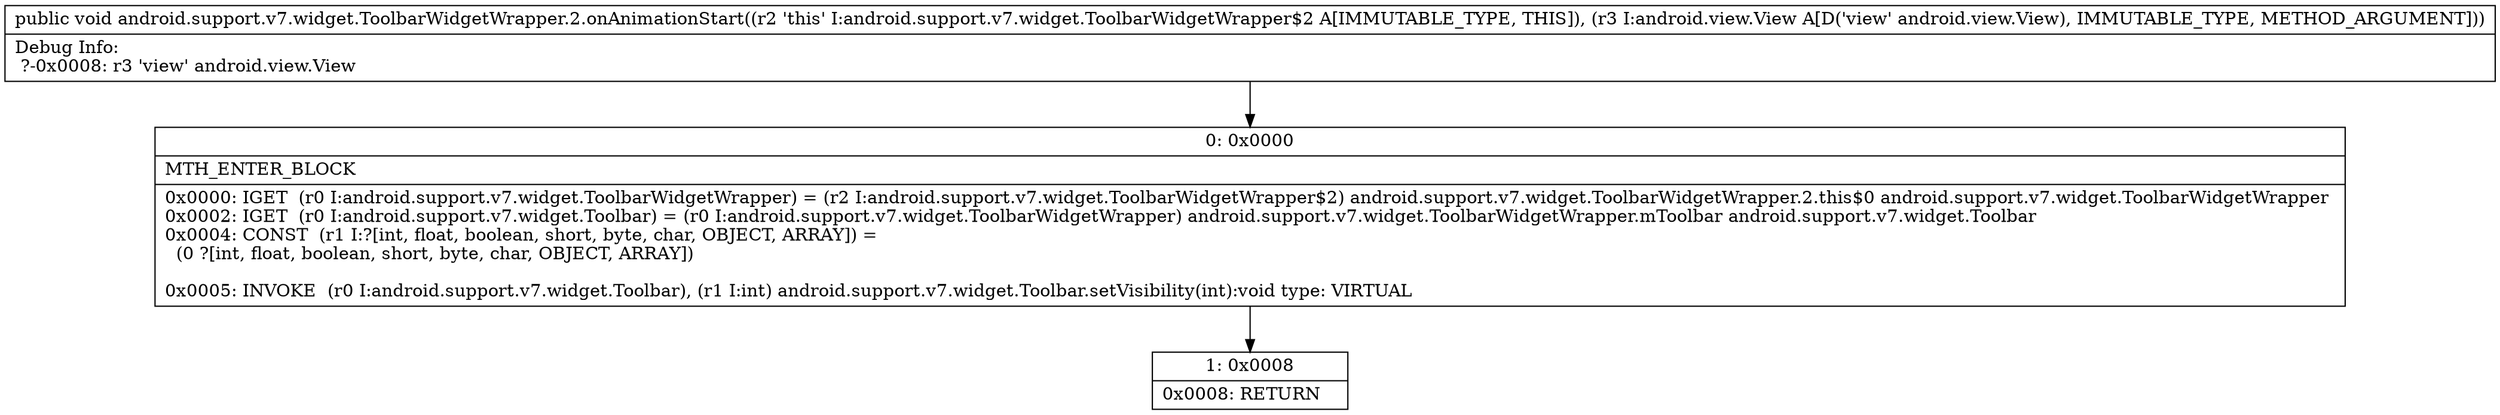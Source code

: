 digraph "CFG forandroid.support.v7.widget.ToolbarWidgetWrapper.2.onAnimationStart(Landroid\/view\/View;)V" {
Node_0 [shape=record,label="{0\:\ 0x0000|MTH_ENTER_BLOCK\l|0x0000: IGET  (r0 I:android.support.v7.widget.ToolbarWidgetWrapper) = (r2 I:android.support.v7.widget.ToolbarWidgetWrapper$2) android.support.v7.widget.ToolbarWidgetWrapper.2.this$0 android.support.v7.widget.ToolbarWidgetWrapper \l0x0002: IGET  (r0 I:android.support.v7.widget.Toolbar) = (r0 I:android.support.v7.widget.ToolbarWidgetWrapper) android.support.v7.widget.ToolbarWidgetWrapper.mToolbar android.support.v7.widget.Toolbar \l0x0004: CONST  (r1 I:?[int, float, boolean, short, byte, char, OBJECT, ARRAY]) = \l  (0 ?[int, float, boolean, short, byte, char, OBJECT, ARRAY])\l \l0x0005: INVOKE  (r0 I:android.support.v7.widget.Toolbar), (r1 I:int) android.support.v7.widget.Toolbar.setVisibility(int):void type: VIRTUAL \l}"];
Node_1 [shape=record,label="{1\:\ 0x0008|0x0008: RETURN   \l}"];
MethodNode[shape=record,label="{public void android.support.v7.widget.ToolbarWidgetWrapper.2.onAnimationStart((r2 'this' I:android.support.v7.widget.ToolbarWidgetWrapper$2 A[IMMUTABLE_TYPE, THIS]), (r3 I:android.view.View A[D('view' android.view.View), IMMUTABLE_TYPE, METHOD_ARGUMENT]))  | Debug Info:\l  ?\-0x0008: r3 'view' android.view.View\l}"];
MethodNode -> Node_0;
Node_0 -> Node_1;
}

